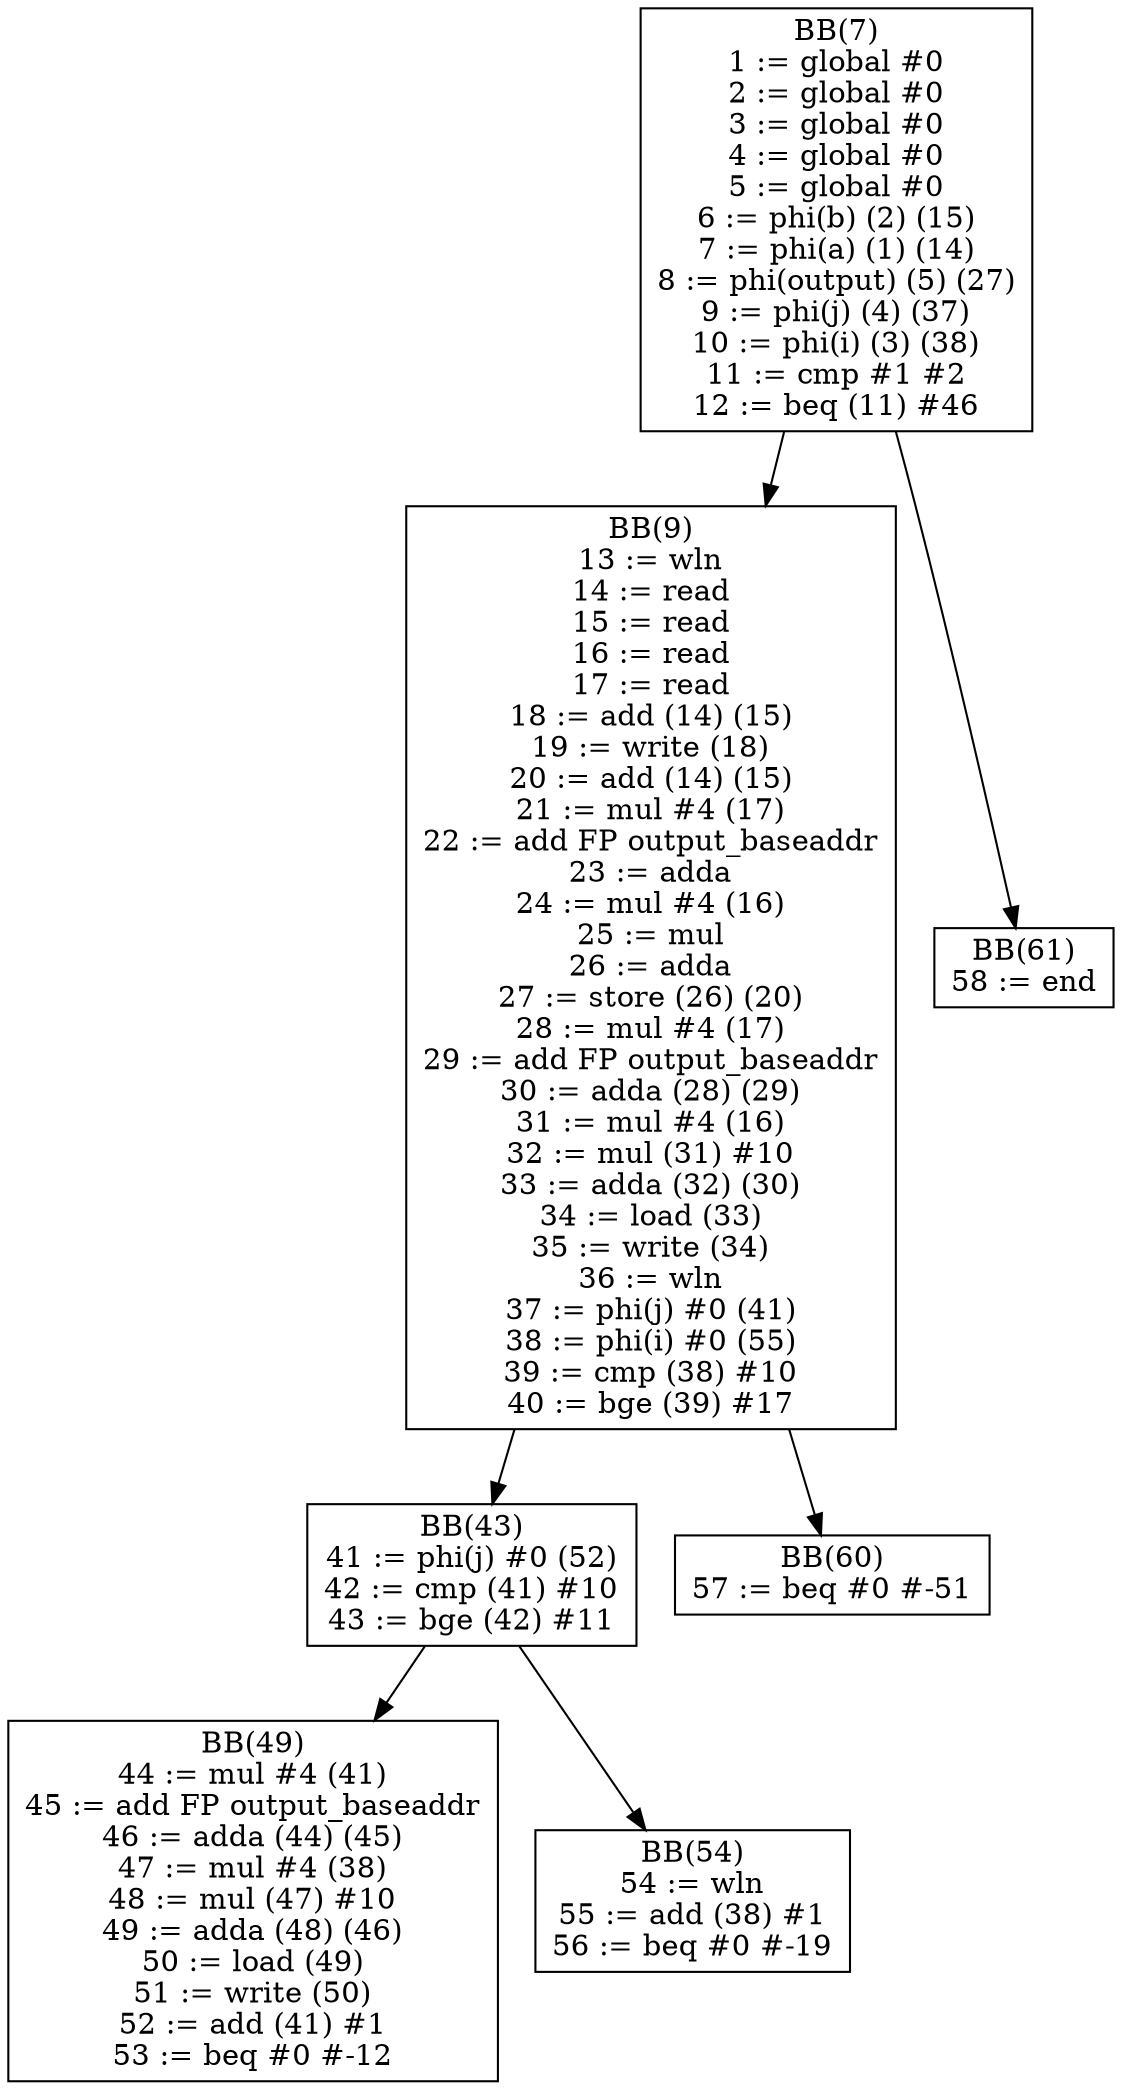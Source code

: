 digraph dom {
BB7[shape = box, label = "BB(7)\n" + "1 := global #0\n" + "2 := global #0\n" + "3 := global #0\n" + "4 := global #0\n" + "5 := global #0\n" + "6 := phi(b) (2) (15)\n" + "7 := phi(a) (1) (14)\n" + "8 := phi(output) (5) (27)\n" + "9 := phi(j) (4) (37)\n" + "10 := phi(i) (3) (38)\n" + "11 := cmp #1 #2\n" + "12 := beq (11) #46\n"];
BB9[shape = box, label = "BB(9)\n" + "13 := wln\n" + "14 := read\n" + "15 := read\n" + "16 := read\n" + "17 := read\n" + "18 := add (14) (15)\n" + "19 := write (18)\n" + "20 := add (14) (15)\n" + "21 := mul #4 (17)\n" + "22 := add FP output_baseaddr\n" + "23 := adda\n" + "24 := mul #4 (16)\n" + "25 := mul\n" + "26 := adda\n" + "27 := store (26) (20)\n" + "28 := mul #4 (17)\n" + "29 := add FP output_baseaddr\n" + "30 := adda (28) (29)\n" + "31 := mul #4 (16)\n" + "32 := mul (31) #10\n" + "33 := adda (32) (30)\n" + "34 := load (33)\n" + "35 := write (34)\n" + "36 := wln\n" + "37 := phi(j) #0 (41)\n" + "38 := phi(i) #0 (55)\n" + "39 := cmp (38) #10\n" + "40 := bge (39) #17\n"];
BB61[shape = box, label = "BB(61)\n" + "58 := end\n"];
BB43[shape = box, label = "BB(43)\n" + "41 := phi(j) #0 (52)\n" + "42 := cmp (41) #10\n" + "43 := bge (42) #11\n"];
BB60[shape = box, label = "BB(60)\n" + "57 := beq #0 #-51\n"];
BB49[shape = box, label = "BB(49)\n" + "44 := mul #4 (41)\n" + "45 := add FP output_baseaddr\n" + "46 := adda (44) (45)\n" + "47 := mul #4 (38)\n" + "48 := mul (47) #10\n" + "49 := adda (48) (46)\n" + "50 := load (49)\n" + "51 := write (50)\n" + "52 := add (41) #1\n" + "53 := beq #0 #-12\n"];
BB54[shape = box, label = "BB(54)\n" + "54 := wln\n" + "55 := add (38) #1\n" + "56 := beq #0 #-19\n"];
BB7 -> BB9;
BB7 -> BB61;
BB9 -> BB43;
BB9 -> BB60;
BB43 -> BB49;
BB43 -> BB54;
}
